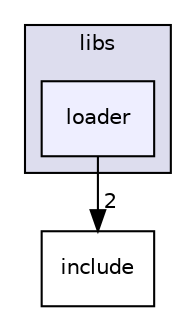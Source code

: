 digraph "loader" {
  compound=true
  node [ fontsize="10", fontname="Helvetica"];
  edge [ labelfontsize="10", labelfontname="Helvetica"];
  subgraph clusterdir_87a455bccb09a92130c26a11a880c98a {
    graph [ bgcolor="#ddddee", pencolor="black", label="libs" fontname="Helvetica", fontsize="10", URL="dir_87a455bccb09a92130c26a11a880c98a.html"]
  dir_4dddacba5ff73689d9815740528dfc30 [shape=box, label="loader", style="filled", fillcolor="#eeeeff", pencolor="black", URL="dir_4dddacba5ff73689d9815740528dfc30.html"];
  }
  dir_b0856f6b0d80ccb263b2f415c91f9e17 [shape=box label="include" URL="dir_b0856f6b0d80ccb263b2f415c91f9e17.html"];
  dir_4dddacba5ff73689d9815740528dfc30->dir_b0856f6b0d80ccb263b2f415c91f9e17 [headlabel="2", labeldistance=1.5 headhref="dir_000024_000039.html"];
}
